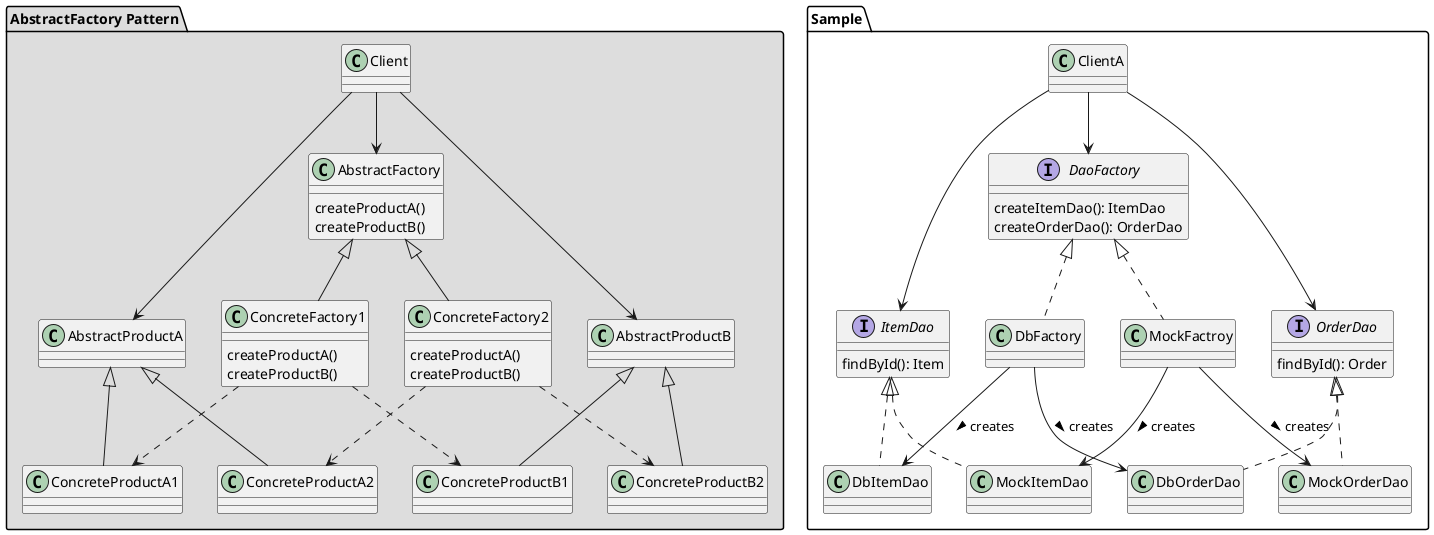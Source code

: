 @startuml

package "AbstractFactory Pattern" #DDDDDD {
  class AbstractFactory {
    createProductA()
    createProductB()
  }

  class ConcreteFactory1 {
    createProductA()
    createProductB()
  }

  class ConcreteFactory2 {
    createProductA()
    createProductB()
  }

  AbstractFactory <|-- ConcreteFactory1
  AbstractFactory <|-- ConcreteFactory2

  class AbstractProductA
  class ConcreteProductA1
  class ConcreteProductA2

  AbstractProductA <|-- ConcreteProductA1
  AbstractProductA <|-- ConcreteProductA2

  class AbstractProductB
  class ConcreteProductB1
  class ConcreteProductB2

  AbstractProductB <|-- ConcreteProductB1
  AbstractProductB <|-- ConcreteProductB2

  ConcreteFactory1 ..> ConcreteProductA1
  ConcreteFactory1 ..> ConcreteProductB1

  ConcreteFactory2 ..> ConcreteProductA2
  ConcreteFactory2 ..> ConcreteProductB2

  class Client

  Client --> AbstractFactory
  Client --> AbstractProductA
  Client --> AbstractProductB
}

package "Sample" {
  interface DaoFactory {
    createItemDao(): ItemDao
    createOrderDao(): OrderDao
  }
  class DbFactory
  class MockFactroy

  DaoFactory <|.. DbFactory
  DaoFactory <|.. MockFactroy

  interface ItemDao {
    findById(): Item
  }
  class DbItemDao
  class MockItemDao

  ItemDao <|.. DbItemDao
  ItemDao <|.. MockItemDao

  interface OrderDao {
    findById(): Order
  }
  class DbOrderDao
  class MockOrderDao

  OrderDao <|.. DbOrderDao
  OrderDao <|.. MockOrderDao

  class ClientA

  ClientA --> DaoFactory
  ClientA --> ItemDao
  ClientA --> OrderDao

  DbFactory --> DbItemDao : creates >
  DbFactory --> DbOrderDao : creates >

  MockFactroy --> MockItemDao : creates >
  MockFactroy --> MockOrderDao : creates >
}

@enduml
